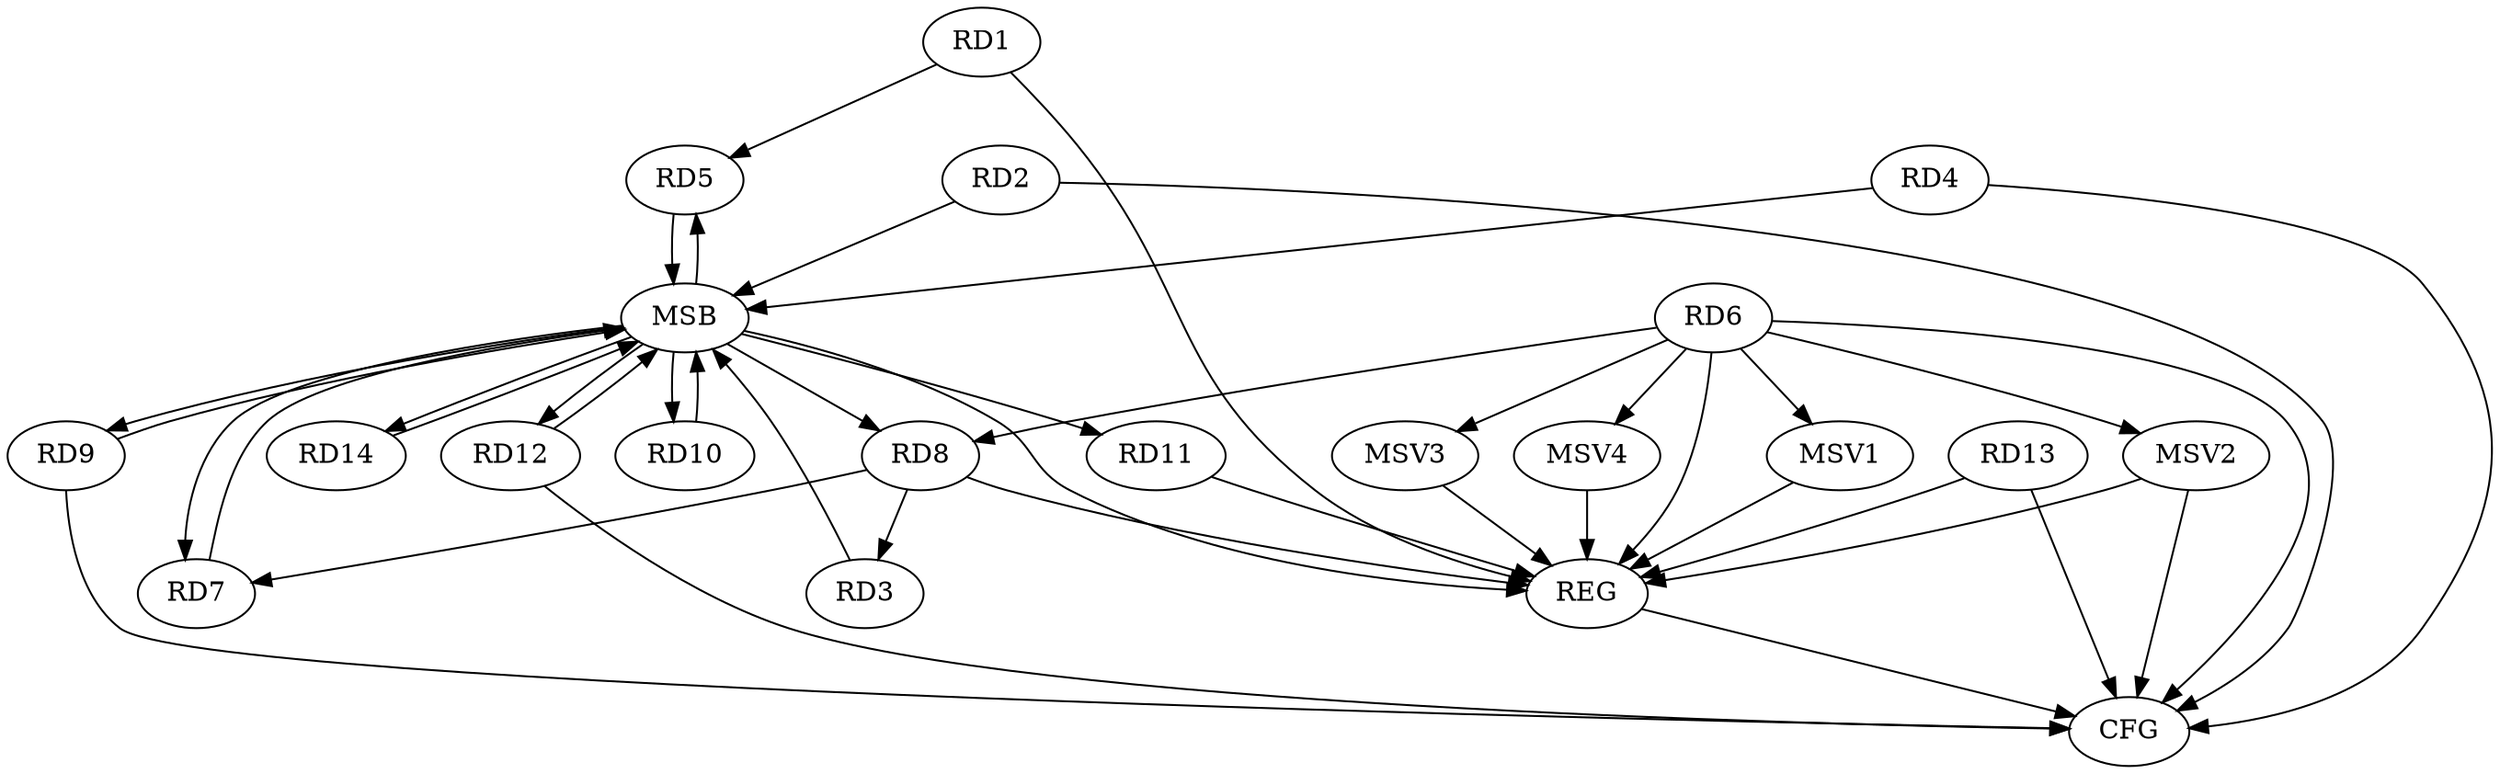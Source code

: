 strict digraph G {
  RD1 [ label="RD1" ];
  RD2 [ label="RD2" ];
  RD3 [ label="RD3" ];
  RD4 [ label="RD4" ];
  RD5 [ label="RD5" ];
  RD6 [ label="RD6" ];
  RD7 [ label="RD7" ];
  RD8 [ label="RD8" ];
  RD9 [ label="RD9" ];
  RD10 [ label="RD10" ];
  RD11 [ label="RD11" ];
  RD12 [ label="RD12" ];
  RD13 [ label="RD13" ];
  RD14 [ label="RD14" ];
  REG [ label="REG" ];
  MSB [ label="MSB" ];
  CFG [ label="CFG" ];
  MSV1 [ label="MSV1" ];
  MSV2 [ label="MSV2" ];
  MSV3 [ label="MSV3" ];
  MSV4 [ label="MSV4" ];
  RD1 -> RD5;
  RD8 -> RD3;
  RD6 -> RD8;
  RD8 -> RD7;
  RD1 -> REG;
  RD6 -> REG;
  RD8 -> REG;
  RD11 -> REG;
  RD13 -> REG;
  RD2 -> MSB;
  MSB -> RD8;
  MSB -> RD9;
  MSB -> RD12;
  MSB -> REG;
  RD3 -> MSB;
  RD4 -> MSB;
  RD5 -> MSB;
  MSB -> RD14;
  RD7 -> MSB;
  MSB -> RD5;
  RD9 -> MSB;
  MSB -> RD7;
  MSB -> RD11;
  RD10 -> MSB;
  RD12 -> MSB;
  RD14 -> MSB;
  MSB -> RD10;
  RD4 -> CFG;
  RD6 -> CFG;
  RD13 -> CFG;
  RD2 -> CFG;
  RD9 -> CFG;
  RD12 -> CFG;
  REG -> CFG;
  RD6 -> MSV1;
  MSV1 -> REG;
  RD6 -> MSV2;
  MSV2 -> REG;
  MSV2 -> CFG;
  RD6 -> MSV3;
  RD6 -> MSV4;
  MSV3 -> REG;
  MSV4 -> REG;
}
